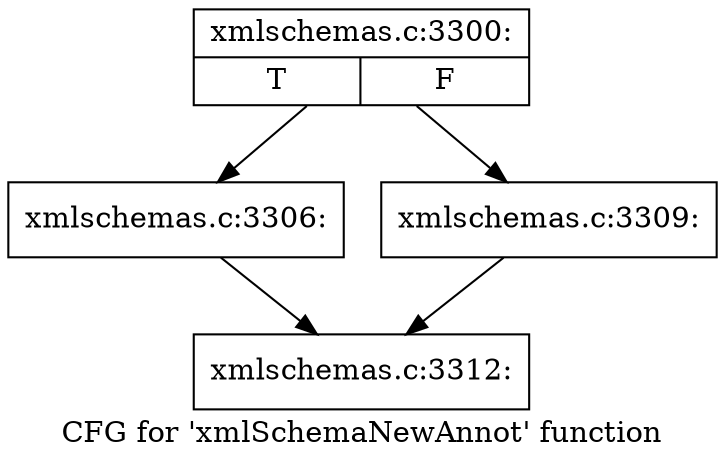 digraph "CFG for 'xmlSchemaNewAnnot' function" {
	label="CFG for 'xmlSchemaNewAnnot' function";

	Node0x4ce48f0 [shape=record,label="{xmlschemas.c:3300:|{<s0>T|<s1>F}}"];
	Node0x4ce48f0 -> Node0x4d08290;
	Node0x4ce48f0 -> Node0x4d082e0;
	Node0x4d08290 [shape=record,label="{xmlschemas.c:3306:}"];
	Node0x4d08290 -> Node0x4ce4dd0;
	Node0x4d082e0 [shape=record,label="{xmlschemas.c:3309:}"];
	Node0x4d082e0 -> Node0x4ce4dd0;
	Node0x4ce4dd0 [shape=record,label="{xmlschemas.c:3312:}"];
}
